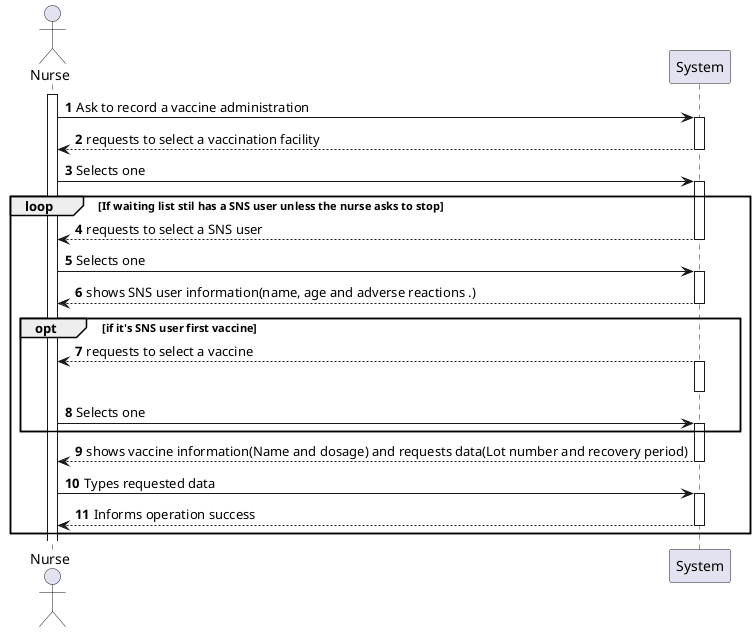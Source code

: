 @startuml
'https://plantuml.com/sequence-diagram

autonumber

actor "Nurse" as nurse
activate nurse

nurse-> System : Ask to record a vaccine administration
activate System
System--> nurse : requests to select a vaccination facility
deactivate System
nurse-> System : Selects one
activate System
loop If waiting list stil has a SNS user unless the nurse asks to stop
System--> nurse : requests to select a SNS user
deactivate System
nurse-> System : Selects one
activate System
System--> nurse : shows SNS user information(name, age and adverse reactions .)
deactivate System

opt if it's SNS user first vaccine
    System--> nurse : requests to select a vaccine
       activate System
       deactivate System

    nurse-> System : Selects one
    activate System
    end

System--> nurse : shows vaccine information(Name and dosage) and requests data(Lot number and recovery period)
deactivate System
nurse-> System : Types requested data
activate System
System--> nurse : Informs operation success
deactivate System
end
@enduml